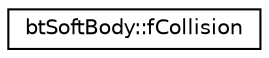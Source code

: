 digraph "Graphical Class Hierarchy"
{
  edge [fontname="Helvetica",fontsize="10",labelfontname="Helvetica",labelfontsize="10"];
  node [fontname="Helvetica",fontsize="10",shape=record];
  rankdir="LR";
  Node1 [label="btSoftBody::fCollision",height=0.2,width=0.4,color="black", fillcolor="white", style="filled",URL="$structbt_soft_body_1_1f_collision.html",tooltip="fCollision "];
}
